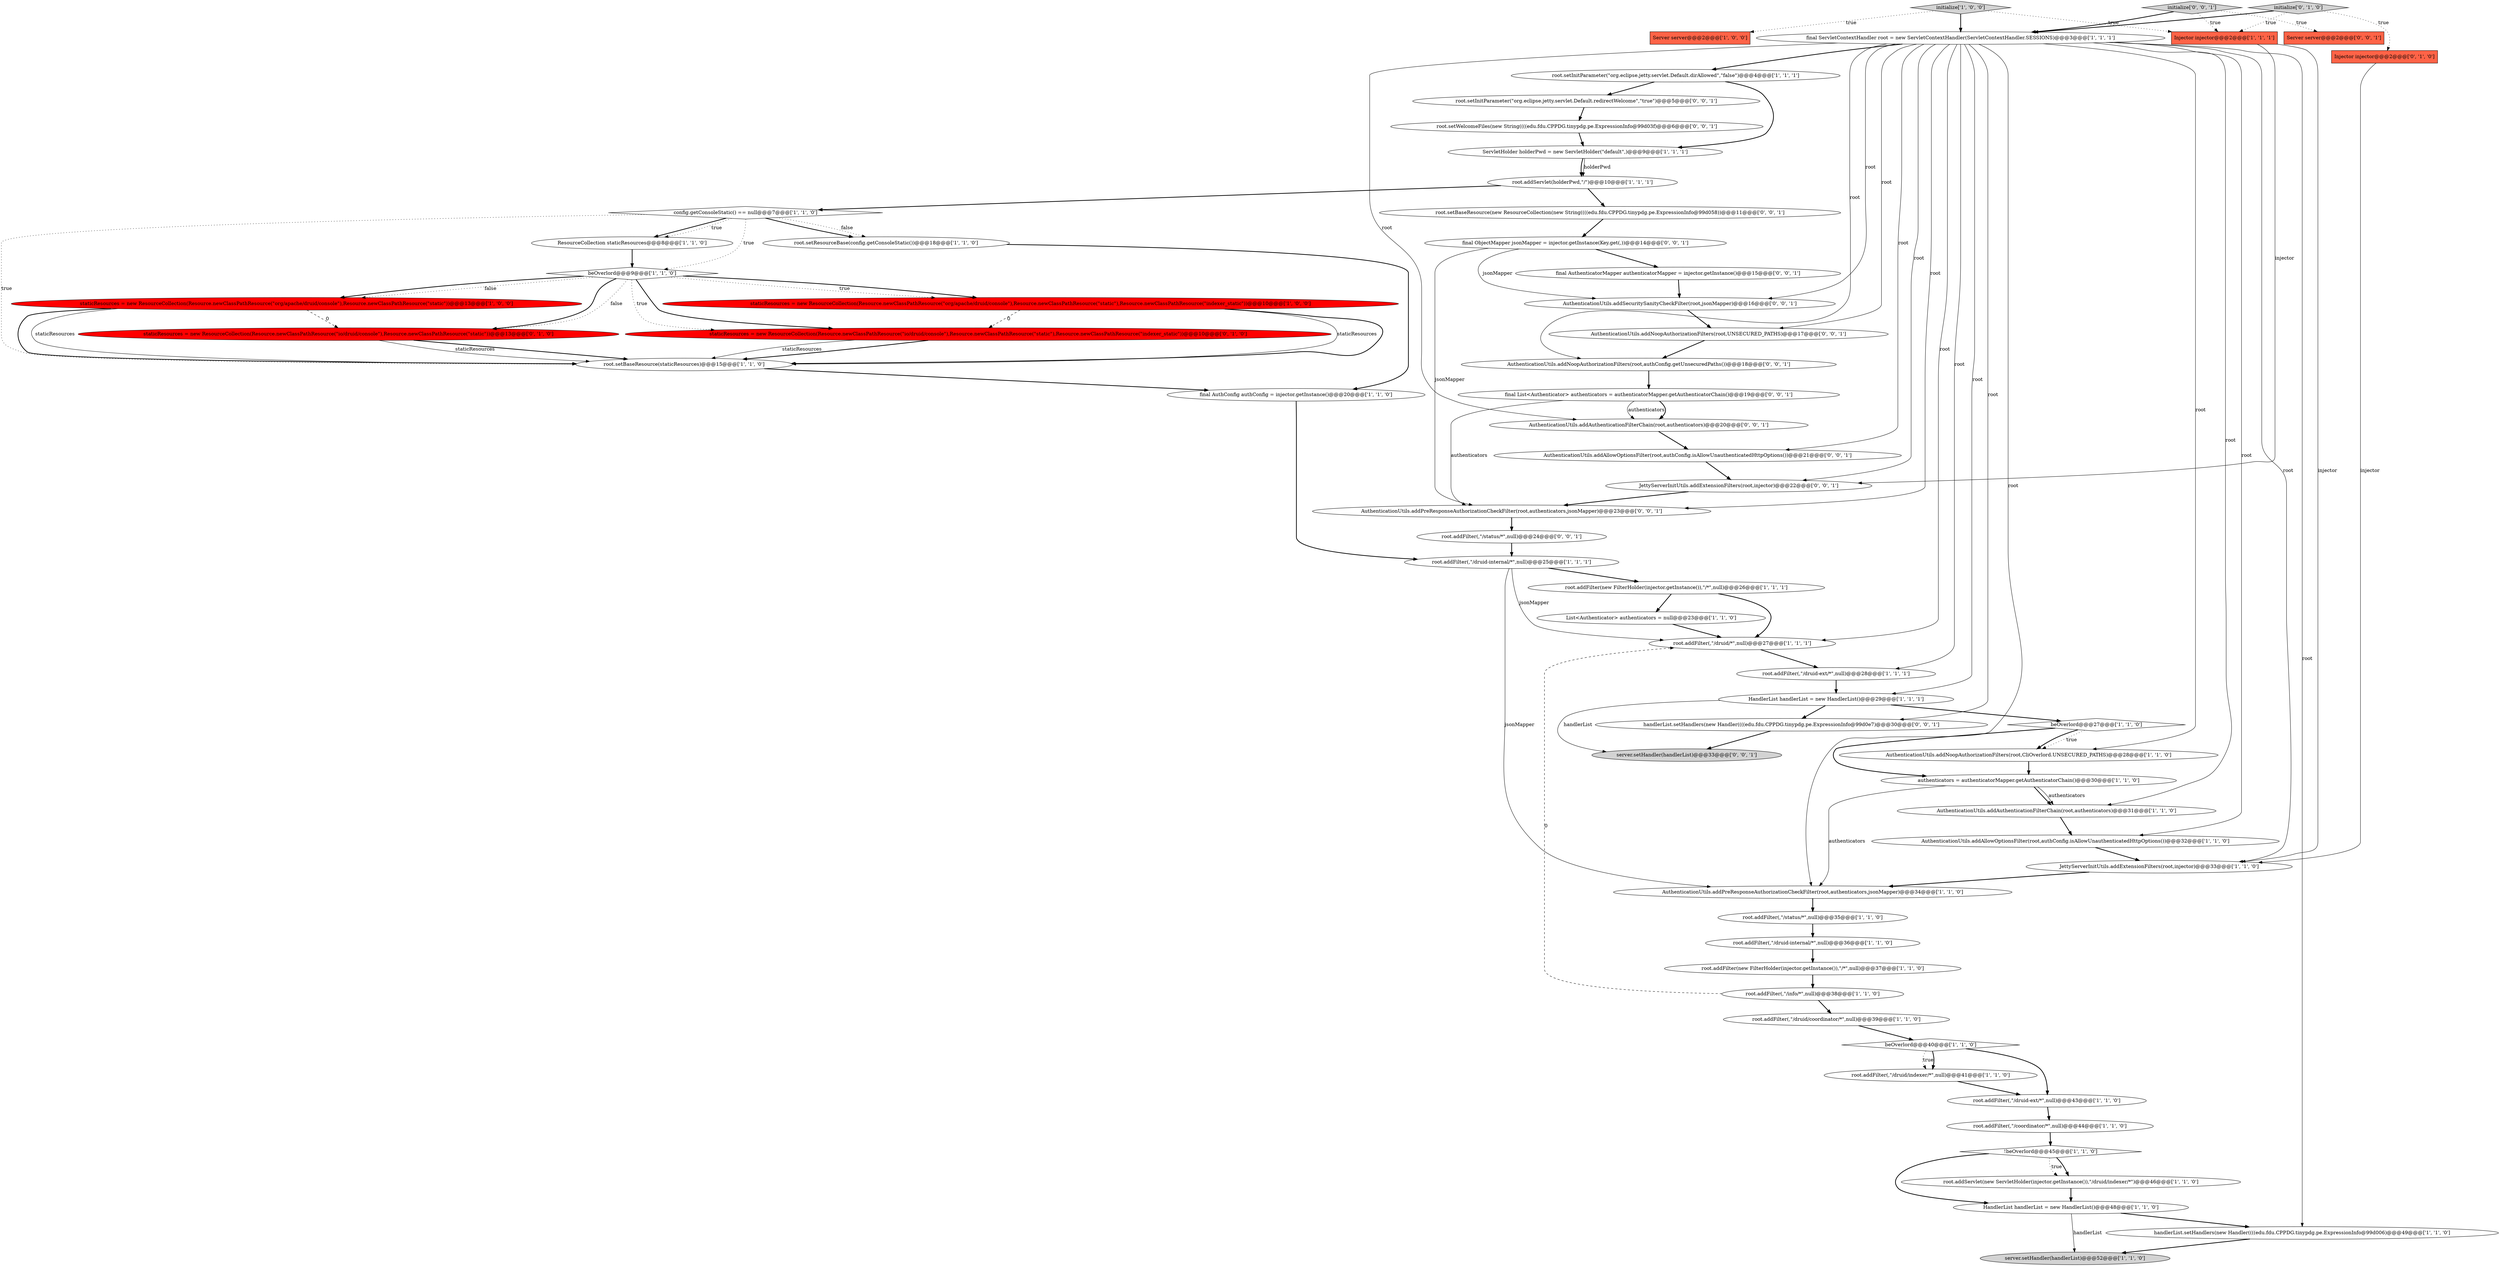 digraph {
24 [style = filled, label = "ResourceCollection staticResources@@@8@@@['1', '1', '0']", fillcolor = white, shape = ellipse image = "AAA0AAABBB1BBB"];
2 [style = filled, label = "List<Authenticator> authenticators = null@@@23@@@['1', '1', '0']", fillcolor = white, shape = ellipse image = "AAA0AAABBB1BBB"];
57 [style = filled, label = "JettyServerInitUtils.addExtensionFilters(root,injector)@@@22@@@['0', '0', '1']", fillcolor = white, shape = ellipse image = "AAA0AAABBB3BBB"];
34 [style = filled, label = "root.addFilter(,\"/druid-internal/*\",null)@@@36@@@['1', '1', '0']", fillcolor = white, shape = ellipse image = "AAA0AAABBB1BBB"];
17 [style = filled, label = "beOverlord@@@40@@@['1', '1', '0']", fillcolor = white, shape = diamond image = "AAA0AAABBB1BBB"];
10 [style = filled, label = "server.setHandler(handlerList)@@@52@@@['1', '1', '0']", fillcolor = lightgray, shape = ellipse image = "AAA0AAABBB1BBB"];
3 [style = filled, label = "Server server@@@2@@@['1', '0', '0']", fillcolor = tomato, shape = box image = "AAA0AAABBB1BBB"];
31 [style = filled, label = "initialize['1', '0', '0']", fillcolor = lightgray, shape = diamond image = "AAA0AAABBB1BBB"];
4 [style = filled, label = "AuthenticationUtils.addNoopAuthorizationFilters(root,CliOverlord.UNSECURED_PATHS)@@@28@@@['1', '1', '0']", fillcolor = white, shape = ellipse image = "AAA0AAABBB1BBB"];
1 [style = filled, label = "final ServletContextHandler root = new ServletContextHandler(ServletContextHandler.SESSIONS)@@@3@@@['1', '1', '1']", fillcolor = white, shape = ellipse image = "AAA0AAABBB1BBB"];
18 [style = filled, label = "root.addFilter(,\"/druid/coordinator/*\",null)@@@39@@@['1', '1', '0']", fillcolor = white, shape = ellipse image = "AAA0AAABBB1BBB"];
59 [style = filled, label = "root.setWelcomeFiles(new String((((edu.fdu.CPPDG.tinypdg.pe.ExpressionInfo@99d03f)@@@6@@@['0', '0', '1']", fillcolor = white, shape = ellipse image = "AAA0AAABBB3BBB"];
63 [style = filled, label = "server.setHandler(handlerList)@@@33@@@['0', '0', '1']", fillcolor = lightgray, shape = ellipse image = "AAA0AAABBB3BBB"];
43 [style = filled, label = "Injector injector@@@2@@@['0', '1', '0']", fillcolor = tomato, shape = box image = "AAA0AAABBB2BBB"];
48 [style = filled, label = "AuthenticationUtils.addSecuritySanityCheckFilter(root,jsonMapper)@@@16@@@['0', '0', '1']", fillcolor = white, shape = ellipse image = "AAA0AAABBB3BBB"];
51 [style = filled, label = "final List<Authenticator> authenticators = authenticatorMapper.getAuthenticatorChain()@@@19@@@['0', '0', '1']", fillcolor = white, shape = ellipse image = "AAA0AAABBB3BBB"];
21 [style = filled, label = "staticResources = new ResourceCollection(Resource.newClassPathResource(\"org/apache/druid/console\"),Resource.newClassPathResource(\"static\"),Resource.newClassPathResource(\"indexer_static\"))@@@10@@@['1', '0', '0']", fillcolor = red, shape = ellipse image = "AAA1AAABBB1BBB"];
25 [style = filled, label = "staticResources = new ResourceCollection(Resource.newClassPathResource(\"org/apache/druid/console\"),Resource.newClassPathResource(\"static\"))@@@13@@@['1', '0', '0']", fillcolor = red, shape = ellipse image = "AAA1AAABBB1BBB"];
52 [style = filled, label = "AuthenticationUtils.addNoopAuthorizationFilters(root,UNSECURED_PATHS)@@@17@@@['0', '0', '1']", fillcolor = white, shape = ellipse image = "AAA0AAABBB3BBB"];
13 [style = filled, label = "authenticators = authenticatorMapper.getAuthenticatorChain()@@@30@@@['1', '1', '0']", fillcolor = white, shape = ellipse image = "AAA0AAABBB1BBB"];
20 [style = filled, label = "root.addFilter(,\"/druid-internal/*\",null)@@@25@@@['1', '1', '1']", fillcolor = white, shape = ellipse image = "AAA0AAABBB1BBB"];
7 [style = filled, label = "final AuthConfig authConfig = injector.getInstance()@@@20@@@['1', '1', '0']", fillcolor = white, shape = ellipse image = "AAA0AAABBB1BBB"];
8 [style = filled, label = "root.setResourceBase(config.getConsoleStatic())@@@18@@@['1', '1', '0']", fillcolor = white, shape = ellipse image = "AAA0AAABBB1BBB"];
12 [style = filled, label = "beOverlord@@@27@@@['1', '1', '0']", fillcolor = white, shape = diamond image = "AAA0AAABBB1BBB"];
29 [style = filled, label = "root.addFilter(,\"/status/*\",null)@@@35@@@['1', '1', '0']", fillcolor = white, shape = ellipse image = "AAA0AAABBB1BBB"];
62 [style = filled, label = "root.setBaseResource(new ResourceCollection(new String((((edu.fdu.CPPDG.tinypdg.pe.ExpressionInfo@99d058))@@@11@@@['0', '0', '1']", fillcolor = white, shape = ellipse image = "AAA0AAABBB3BBB"];
6 [style = filled, label = "root.addServlet(holderPwd,\"/\")@@@10@@@['1', '1', '1']", fillcolor = white, shape = ellipse image = "AAA0AAABBB1BBB"];
27 [style = filled, label = "root.setInitParameter(\"org.eclipse.jetty.servlet.Default.dirAllowed\",\"false\")@@@4@@@['1', '1', '1']", fillcolor = white, shape = ellipse image = "AAA0AAABBB1BBB"];
40 [style = filled, label = "JettyServerInitUtils.addExtensionFilters(root,injector)@@@33@@@['1', '1', '0']", fillcolor = white, shape = ellipse image = "AAA0AAABBB1BBB"];
26 [style = filled, label = "HandlerList handlerList = new HandlerList()@@@29@@@['1', '1', '1']", fillcolor = white, shape = ellipse image = "AAA0AAABBB1BBB"];
55 [style = filled, label = "root.setInitParameter(\"org.eclipse.jetty.servlet.Default.redirectWelcome\",\"true\")@@@5@@@['0', '0', '1']", fillcolor = white, shape = ellipse image = "AAA0AAABBB3BBB"];
28 [style = filled, label = "root.addFilter(,\"/info/*\",null)@@@38@@@['1', '1', '0']", fillcolor = white, shape = ellipse image = "AAA0AAABBB1BBB"];
44 [style = filled, label = "staticResources = new ResourceCollection(Resource.newClassPathResource(\"io/druid/console\"),Resource.newClassPathResource(\"static\"))@@@13@@@['0', '1', '0']", fillcolor = red, shape = ellipse image = "AAA1AAABBB2BBB"];
53 [style = filled, label = "root.addFilter(,\"/status/*\",null)@@@24@@@['0', '0', '1']", fillcolor = white, shape = ellipse image = "AAA0AAABBB3BBB"];
47 [style = filled, label = "handlerList.setHandlers(new Handler((((edu.fdu.CPPDG.tinypdg.pe.ExpressionInfo@99d0e7)@@@30@@@['0', '0', '1']", fillcolor = white, shape = ellipse image = "AAA0AAABBB3BBB"];
0 [style = filled, label = "HandlerList handlerList = new HandlerList()@@@48@@@['1', '1', '0']", fillcolor = white, shape = ellipse image = "AAA0AAABBB1BBB"];
54 [style = filled, label = "initialize['0', '0', '1']", fillcolor = lightgray, shape = diamond image = "AAA0AAABBB3BBB"];
56 [style = filled, label = "Server server@@@2@@@['0', '0', '1']", fillcolor = tomato, shape = box image = "AAA0AAABBB3BBB"];
33 [style = filled, label = "handlerList.setHandlers(new Handler((((edu.fdu.CPPDG.tinypdg.pe.ExpressionInfo@99d006)@@@49@@@['1', '1', '0']", fillcolor = white, shape = ellipse image = "AAA0AAABBB1BBB"];
46 [style = filled, label = "AuthenticationUtils.addAllowOptionsFilter(root,authConfig.isAllowUnauthenticatedHttpOptions())@@@21@@@['0', '0', '1']", fillcolor = white, shape = ellipse image = "AAA0AAABBB3BBB"];
58 [style = filled, label = "AuthenticationUtils.addNoopAuthorizationFilters(root,authConfig.getUnsecuredPaths())@@@18@@@['0', '0', '1']", fillcolor = white, shape = ellipse image = "AAA0AAABBB3BBB"];
5 [style = filled, label = "root.addFilter(,\"/druid/indexer/*\",null)@@@41@@@['1', '1', '0']", fillcolor = white, shape = ellipse image = "AAA0AAABBB1BBB"];
61 [style = filled, label = "AuthenticationUtils.addPreResponseAuthorizationCheckFilter(root,authenticators,jsonMapper)@@@23@@@['0', '0', '1']", fillcolor = white, shape = ellipse image = "AAA0AAABBB3BBB"];
30 [style = filled, label = "Injector injector@@@2@@@['1', '1', '1']", fillcolor = tomato, shape = box image = "AAA0AAABBB1BBB"];
39 [style = filled, label = "AuthenticationUtils.addAuthenticationFilterChain(root,authenticators)@@@31@@@['1', '1', '0']", fillcolor = white, shape = ellipse image = "AAA0AAABBB1BBB"];
37 [style = filled, label = "beOverlord@@@9@@@['1', '1', '0']", fillcolor = white, shape = diamond image = "AAA0AAABBB1BBB"];
38 [style = filled, label = "root.addFilter(new FilterHolder(injector.getInstance()),\"/*\",null)@@@37@@@['1', '1', '0']", fillcolor = white, shape = ellipse image = "AAA0AAABBB1BBB"];
19 [style = filled, label = "root.addFilter(,\"/druid-ext/*\",null)@@@28@@@['1', '1', '1']", fillcolor = white, shape = ellipse image = "AAA0AAABBB1BBB"];
9 [style = filled, label = "root.addServlet(new ServletHolder(injector.getInstance()),\"/druid/indexer/*\")@@@46@@@['1', '1', '0']", fillcolor = white, shape = ellipse image = "AAA0AAABBB1BBB"];
49 [style = filled, label = "AuthenticationUtils.addAuthenticationFilterChain(root,authenticators)@@@20@@@['0', '0', '1']", fillcolor = white, shape = ellipse image = "AAA0AAABBB3BBB"];
14 [style = filled, label = "root.setBaseResource(staticResources)@@@15@@@['1', '1', '0']", fillcolor = white, shape = ellipse image = "AAA0AAABBB1BBB"];
50 [style = filled, label = "final ObjectMapper jsonMapper = injector.getInstance(Key.get(,))@@@14@@@['0', '0', '1']", fillcolor = white, shape = ellipse image = "AAA0AAABBB3BBB"];
15 [style = filled, label = "root.addFilter(,\"/coordinator/*\",null)@@@44@@@['1', '1', '0']", fillcolor = white, shape = ellipse image = "AAA0AAABBB1BBB"];
36 [style = filled, label = "config.getConsoleStatic() == null@@@7@@@['1', '1', '0']", fillcolor = white, shape = diamond image = "AAA0AAABBB1BBB"];
60 [style = filled, label = "final AuthenticatorMapper authenticatorMapper = injector.getInstance()@@@15@@@['0', '0', '1']", fillcolor = white, shape = ellipse image = "AAA0AAABBB3BBB"];
42 [style = filled, label = "initialize['0', '1', '0']", fillcolor = lightgray, shape = diamond image = "AAA0AAABBB2BBB"];
45 [style = filled, label = "staticResources = new ResourceCollection(Resource.newClassPathResource(\"io/druid/console\"),Resource.newClassPathResource(\"static\"),Resource.newClassPathResource(\"indexer_static\"))@@@10@@@['0', '1', '0']", fillcolor = red, shape = ellipse image = "AAA1AAABBB2BBB"];
11 [style = filled, label = "root.addFilter(,\"/druid-ext/*\",null)@@@43@@@['1', '1', '0']", fillcolor = white, shape = ellipse image = "AAA0AAABBB1BBB"];
23 [style = filled, label = "root.addFilter(new FilterHolder(injector.getInstance()),\"/*\",null)@@@26@@@['1', '1', '1']", fillcolor = white, shape = ellipse image = "AAA0AAABBB1BBB"];
41 [style = filled, label = "root.addFilter(,\"/druid/*\",null)@@@27@@@['1', '1', '1']", fillcolor = white, shape = ellipse image = "AAA0AAABBB1BBB"];
16 [style = filled, label = "!beOverlord@@@45@@@['1', '1', '0']", fillcolor = white, shape = diamond image = "AAA0AAABBB1BBB"];
22 [style = filled, label = "AuthenticationUtils.addPreResponseAuthorizationCheckFilter(root,authenticators,jsonMapper)@@@34@@@['1', '1', '0']", fillcolor = white, shape = ellipse image = "AAA0AAABBB1BBB"];
32 [style = filled, label = "ServletHolder holderPwd = new ServletHolder(\"default\",)@@@9@@@['1', '1', '1']", fillcolor = white, shape = ellipse image = "AAA0AAABBB1BBB"];
35 [style = filled, label = "AuthenticationUtils.addAllowOptionsFilter(root,authConfig.isAllowUnauthenticatedHttpOptions())@@@32@@@['1', '1', '0']", fillcolor = white, shape = ellipse image = "AAA0AAABBB1BBB"];
16->0 [style = bold, label=""];
27->32 [style = bold, label=""];
16->9 [style = dotted, label="true"];
41->19 [style = bold, label=""];
1->35 [style = solid, label="root"];
1->27 [style = bold, label=""];
37->25 [style = dotted, label="false"];
0->10 [style = solid, label="handlerList"];
25->14 [style = bold, label=""];
31->1 [style = bold, label=""];
29->34 [style = bold, label=""];
28->41 [style = dashed, label="0"];
1->19 [style = solid, label="root"];
32->6 [style = bold, label=""];
14->7 [style = bold, label=""];
48->52 [style = bold, label=""];
26->12 [style = bold, label=""];
36->24 [style = bold, label=""];
54->56 [style = dotted, label="true"];
1->48 [style = solid, label="root"];
1->26 [style = solid, label="root"];
40->22 [style = bold, label=""];
42->1 [style = bold, label=""];
17->5 [style = dotted, label="true"];
31->3 [style = dotted, label="true"];
6->62 [style = bold, label=""];
36->24 [style = dotted, label="true"];
16->9 [style = bold, label=""];
36->14 [style = dotted, label="true"];
32->6 [style = solid, label="holderPwd"];
36->8 [style = dotted, label="false"];
30->57 [style = solid, label="injector"];
17->5 [style = bold, label=""];
1->57 [style = solid, label="root"];
28->18 [style = bold, label=""];
57->61 [style = bold, label=""];
1->4 [style = solid, label="root"];
55->59 [style = bold, label=""];
38->28 [style = bold, label=""];
1->39 [style = solid, label="root"];
59->32 [style = bold, label=""];
50->61 [style = solid, label="jsonMapper"];
37->21 [style = bold, label=""];
53->20 [style = bold, label=""];
26->47 [style = bold, label=""];
45->14 [style = solid, label="staticResources"];
47->63 [style = bold, label=""];
37->45 [style = dotted, label="true"];
21->45 [style = dashed, label="0"];
60->48 [style = bold, label=""];
1->46 [style = solid, label="root"];
52->58 [style = bold, label=""];
31->30 [style = dotted, label="true"];
35->40 [style = bold, label=""];
45->14 [style = bold, label=""];
20->23 [style = bold, label=""];
1->58 [style = solid, label="root"];
58->51 [style = bold, label=""];
42->43 [style = dotted, label="true"];
49->46 [style = bold, label=""];
19->26 [style = bold, label=""];
39->35 [style = bold, label=""];
25->14 [style = solid, label="staticResources"];
51->49 [style = solid, label="authenticators"];
37->45 [style = bold, label=""];
5->11 [style = bold, label=""];
21->14 [style = solid, label="staticResources"];
12->4 [style = dotted, label="true"];
42->30 [style = dotted, label="true"];
34->38 [style = bold, label=""];
2->41 [style = bold, label=""];
26->63 [style = solid, label="handlerList"];
1->33 [style = solid, label="root"];
37->25 [style = bold, label=""];
20->41 [style = solid, label="jsonMapper"];
4->13 [style = bold, label=""];
22->29 [style = bold, label=""];
13->39 [style = bold, label=""];
7->20 [style = bold, label=""];
1->61 [style = solid, label="root"];
44->14 [style = bold, label=""];
23->41 [style = bold, label=""];
36->37 [style = dotted, label="true"];
13->39 [style = solid, label="authenticators"];
20->22 [style = solid, label="jsonMapper"];
12->13 [style = bold, label=""];
1->40 [style = solid, label="root"];
43->40 [style = solid, label="injector"];
27->55 [style = bold, label=""];
50->60 [style = bold, label=""];
13->22 [style = solid, label="authenticators"];
51->61 [style = solid, label="authenticators"];
37->44 [style = bold, label=""];
44->14 [style = solid, label="staticResources"];
1->22 [style = solid, label="root"];
1->41 [style = solid, label="root"];
36->8 [style = bold, label=""];
23->2 [style = bold, label=""];
1->52 [style = solid, label="root"];
46->57 [style = bold, label=""];
25->44 [style = dashed, label="0"];
21->14 [style = bold, label=""];
9->0 [style = bold, label=""];
37->21 [style = dotted, label="true"];
1->49 [style = solid, label="root"];
18->17 [style = bold, label=""];
33->10 [style = bold, label=""];
51->49 [style = bold, label=""];
15->16 [style = bold, label=""];
6->36 [style = bold, label=""];
11->15 [style = bold, label=""];
8->7 [style = bold, label=""];
61->53 [style = bold, label=""];
0->33 [style = bold, label=""];
12->4 [style = bold, label=""];
54->30 [style = dotted, label="true"];
1->47 [style = solid, label="root"];
24->37 [style = bold, label=""];
50->48 [style = solid, label="jsonMapper"];
62->50 [style = bold, label=""];
37->44 [style = dotted, label="false"];
30->40 [style = solid, label="injector"];
17->11 [style = bold, label=""];
54->1 [style = bold, label=""];
}
